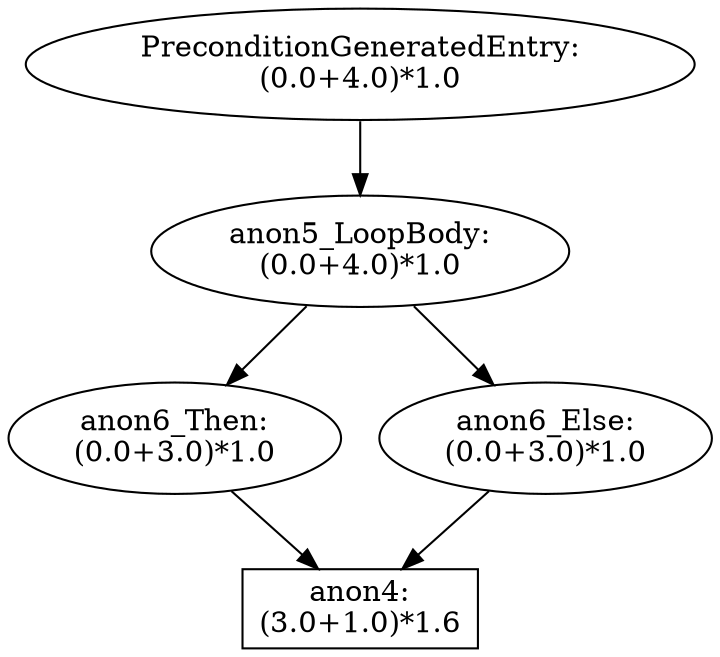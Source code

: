 digraph G {
n0 -> n3;
n0 [label="PreconditionGeneratedEntry:\n(0.0+4.0)*1.0"];
n3 -> n6;
n3 -> n4;
n3 [label="anon5_LoopBody:\n(0.0+4.0)*1.0"];
n4 -> n5;
n4 [label="anon6_Else:\n(0.0+3.0)*1.0"];
n5 [label="anon4:\n(3.0+1.0)*1.6",shape=box];
n6 -> n5;
n6 [label="anon6_Then:\n(0.0+3.0)*1.0"];
}
